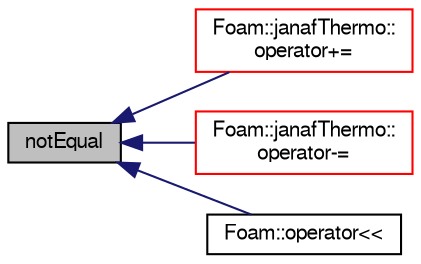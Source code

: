 digraph "notEqual"
{
  bgcolor="transparent";
  edge [fontname="FreeSans",fontsize="10",labelfontname="FreeSans",labelfontsize="10"];
  node [fontname="FreeSans",fontsize="10",shape=record];
  rankdir="LR";
  Node2525 [label="notEqual",height=0.2,width=0.4,color="black", fillcolor="grey75", style="filled", fontcolor="black"];
  Node2525 -> Node2526 [dir="back",color="midnightblue",fontsize="10",style="solid",fontname="FreeSans"];
  Node2526 [label="Foam::janafThermo::\loperator+=",height=0.2,width=0.4,color="red",URL="$a30378.html#af0306f4b29cac7ce5c566452f2650d52"];
  Node2525 -> Node2528 [dir="back",color="midnightblue",fontsize="10",style="solid",fontname="FreeSans"];
  Node2528 [label="Foam::janafThermo::\loperator-=",height=0.2,width=0.4,color="red",URL="$a30378.html#a106463e36ba9193a64f372d6aa64b5ca"];
  Node2525 -> Node2529 [dir="back",color="midnightblue",fontsize="10",style="solid",fontname="FreeSans"];
  Node2529 [label="Foam::operator\<\<",height=0.2,width=0.4,color="black",URL="$a21124.html#af60c70d39ca76a929082daf7c3a9806b"];
}

